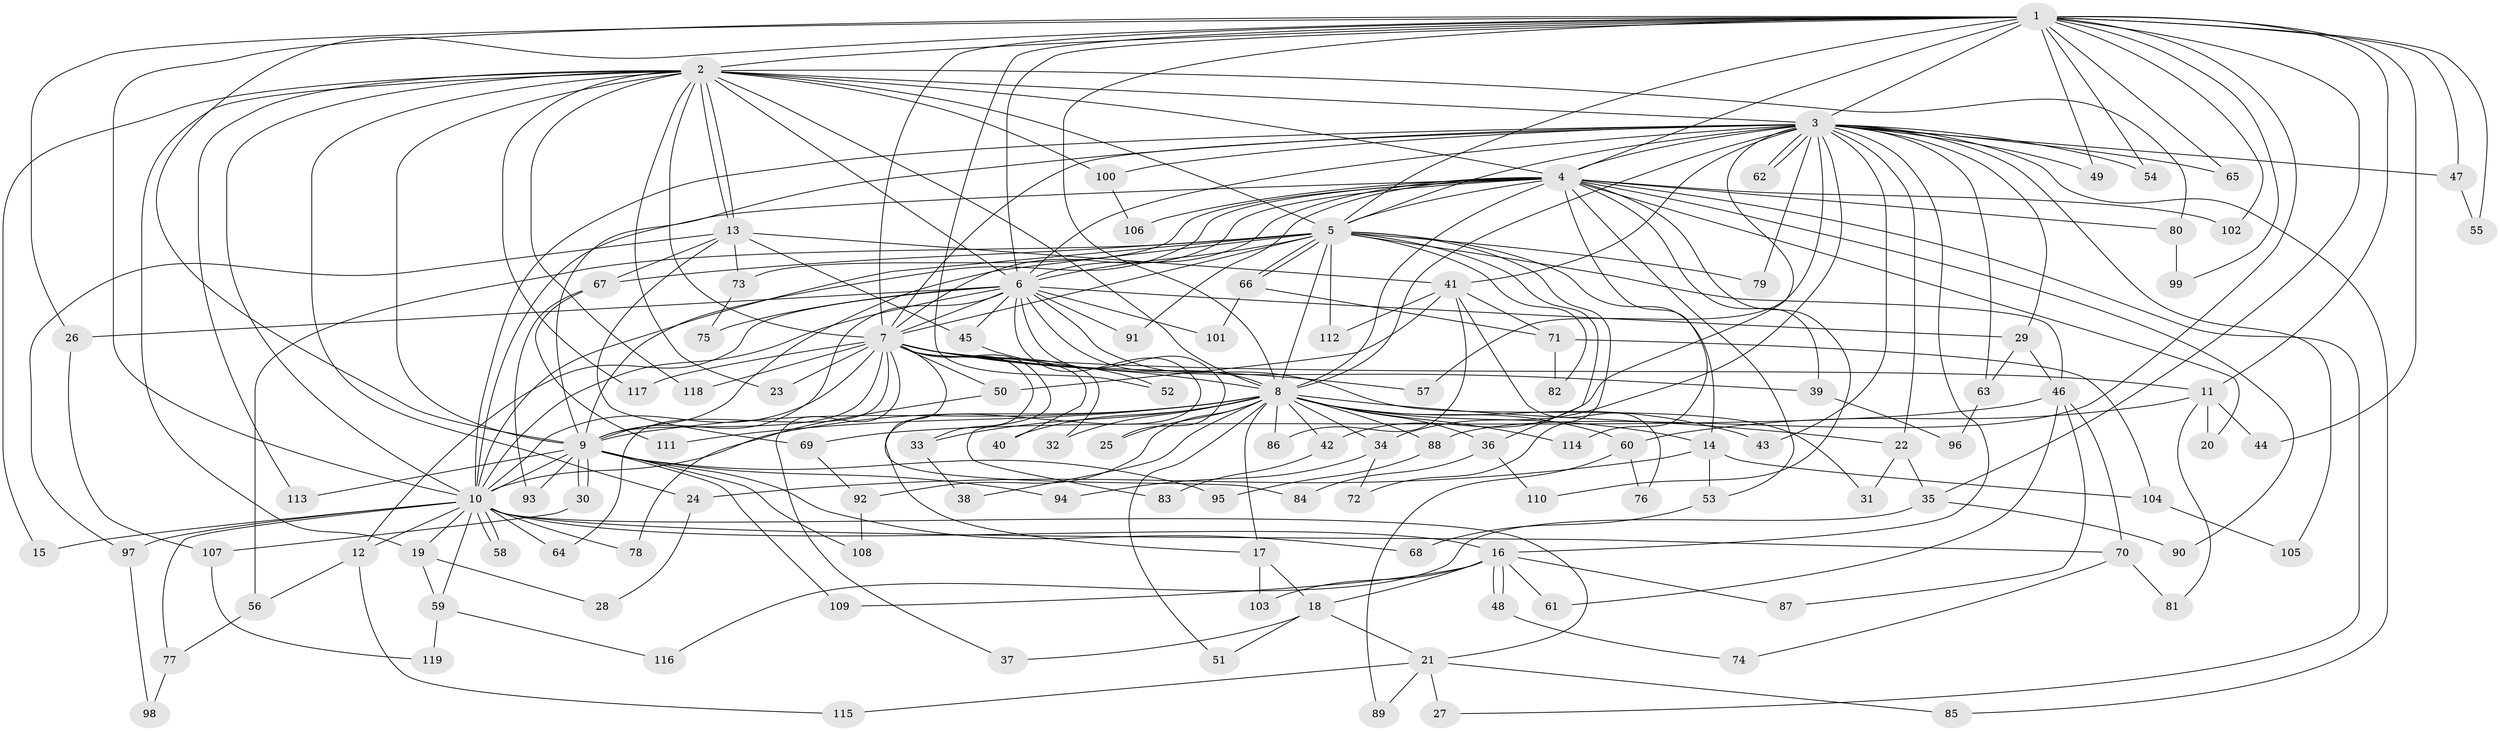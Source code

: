 // coarse degree distribution, {20: 0.022727272727272728, 29: 0.011363636363636364, 25: 0.011363636363636364, 19: 0.03409090909090909, 23: 0.011363636363636364, 17: 0.011363636363636364, 5: 0.022727272727272728, 4: 0.14772727272727273, 10: 0.011363636363636364, 6: 0.022727272727272728, 2: 0.4431818181818182, 8: 0.011363636363636364, 3: 0.2159090909090909, 7: 0.022727272727272728}
// Generated by graph-tools (version 1.1) at 2025/23/03/03/25 07:23:47]
// undirected, 119 vertices, 263 edges
graph export_dot {
graph [start="1"]
  node [color=gray90,style=filled];
  1;
  2;
  3;
  4;
  5;
  6;
  7;
  8;
  9;
  10;
  11;
  12;
  13;
  14;
  15;
  16;
  17;
  18;
  19;
  20;
  21;
  22;
  23;
  24;
  25;
  26;
  27;
  28;
  29;
  30;
  31;
  32;
  33;
  34;
  35;
  36;
  37;
  38;
  39;
  40;
  41;
  42;
  43;
  44;
  45;
  46;
  47;
  48;
  49;
  50;
  51;
  52;
  53;
  54;
  55;
  56;
  57;
  58;
  59;
  60;
  61;
  62;
  63;
  64;
  65;
  66;
  67;
  68;
  69;
  70;
  71;
  72;
  73;
  74;
  75;
  76;
  77;
  78;
  79;
  80;
  81;
  82;
  83;
  84;
  85;
  86;
  87;
  88;
  89;
  90;
  91;
  92;
  93;
  94;
  95;
  96;
  97;
  98;
  99;
  100;
  101;
  102;
  103;
  104;
  105;
  106;
  107;
  108;
  109;
  110;
  111;
  112;
  113;
  114;
  115;
  116;
  117;
  118;
  119;
  1 -- 2;
  1 -- 3;
  1 -- 4;
  1 -- 5;
  1 -- 6;
  1 -- 7;
  1 -- 8;
  1 -- 9;
  1 -- 10;
  1 -- 11;
  1 -- 26;
  1 -- 35;
  1 -- 44;
  1 -- 47;
  1 -- 49;
  1 -- 52;
  1 -- 54;
  1 -- 55;
  1 -- 65;
  1 -- 88;
  1 -- 99;
  1 -- 102;
  2 -- 3;
  2 -- 4;
  2 -- 5;
  2 -- 6;
  2 -- 7;
  2 -- 8;
  2 -- 9;
  2 -- 10;
  2 -- 13;
  2 -- 13;
  2 -- 15;
  2 -- 19;
  2 -- 23;
  2 -- 24;
  2 -- 80;
  2 -- 100;
  2 -- 113;
  2 -- 117;
  2 -- 118;
  3 -- 4;
  3 -- 5;
  3 -- 6;
  3 -- 7;
  3 -- 8;
  3 -- 9;
  3 -- 10;
  3 -- 16;
  3 -- 22;
  3 -- 29;
  3 -- 34;
  3 -- 41;
  3 -- 42;
  3 -- 43;
  3 -- 47;
  3 -- 49;
  3 -- 54;
  3 -- 57;
  3 -- 62;
  3 -- 62;
  3 -- 63;
  3 -- 65;
  3 -- 79;
  3 -- 85;
  3 -- 100;
  3 -- 105;
  4 -- 5;
  4 -- 6;
  4 -- 7;
  4 -- 8;
  4 -- 9;
  4 -- 10;
  4 -- 20;
  4 -- 27;
  4 -- 39;
  4 -- 53;
  4 -- 73;
  4 -- 80;
  4 -- 90;
  4 -- 91;
  4 -- 102;
  4 -- 106;
  4 -- 110;
  4 -- 114;
  5 -- 6;
  5 -- 7;
  5 -- 8;
  5 -- 9;
  5 -- 10;
  5 -- 14;
  5 -- 36;
  5 -- 46;
  5 -- 56;
  5 -- 66;
  5 -- 66;
  5 -- 67;
  5 -- 72;
  5 -- 79;
  5 -- 82;
  5 -- 112;
  6 -- 7;
  6 -- 8;
  6 -- 9;
  6 -- 10;
  6 -- 12;
  6 -- 17;
  6 -- 25;
  6 -- 26;
  6 -- 29;
  6 -- 31;
  6 -- 45;
  6 -- 75;
  6 -- 91;
  6 -- 101;
  7 -- 8;
  7 -- 9;
  7 -- 10;
  7 -- 11;
  7 -- 23;
  7 -- 32;
  7 -- 33;
  7 -- 37;
  7 -- 39;
  7 -- 40;
  7 -- 50;
  7 -- 57;
  7 -- 64;
  7 -- 83;
  7 -- 84;
  7 -- 117;
  7 -- 118;
  8 -- 9;
  8 -- 10;
  8 -- 14;
  8 -- 17;
  8 -- 22;
  8 -- 25;
  8 -- 32;
  8 -- 33;
  8 -- 34;
  8 -- 36;
  8 -- 38;
  8 -- 40;
  8 -- 42;
  8 -- 43;
  8 -- 51;
  8 -- 60;
  8 -- 86;
  8 -- 88;
  8 -- 92;
  8 -- 111;
  8 -- 114;
  9 -- 10;
  9 -- 30;
  9 -- 30;
  9 -- 68;
  9 -- 93;
  9 -- 94;
  9 -- 95;
  9 -- 108;
  9 -- 109;
  9 -- 113;
  10 -- 12;
  10 -- 15;
  10 -- 16;
  10 -- 19;
  10 -- 21;
  10 -- 58;
  10 -- 58;
  10 -- 59;
  10 -- 64;
  10 -- 70;
  10 -- 77;
  10 -- 78;
  10 -- 97;
  11 -- 20;
  11 -- 44;
  11 -- 60;
  11 -- 81;
  12 -- 56;
  12 -- 115;
  13 -- 41;
  13 -- 45;
  13 -- 67;
  13 -- 69;
  13 -- 73;
  13 -- 97;
  14 -- 24;
  14 -- 53;
  14 -- 104;
  16 -- 18;
  16 -- 48;
  16 -- 48;
  16 -- 61;
  16 -- 87;
  16 -- 103;
  16 -- 109;
  17 -- 18;
  17 -- 103;
  18 -- 21;
  18 -- 37;
  18 -- 51;
  19 -- 28;
  19 -- 59;
  21 -- 27;
  21 -- 85;
  21 -- 89;
  21 -- 115;
  22 -- 31;
  22 -- 35;
  24 -- 28;
  26 -- 107;
  29 -- 46;
  29 -- 63;
  30 -- 107;
  33 -- 38;
  34 -- 72;
  34 -- 94;
  35 -- 90;
  35 -- 116;
  36 -- 84;
  36 -- 110;
  39 -- 96;
  41 -- 50;
  41 -- 71;
  41 -- 76;
  41 -- 86;
  41 -- 112;
  42 -- 83;
  45 -- 52;
  46 -- 61;
  46 -- 69;
  46 -- 70;
  46 -- 87;
  47 -- 55;
  48 -- 74;
  50 -- 78;
  53 -- 68;
  56 -- 77;
  59 -- 116;
  59 -- 119;
  60 -- 76;
  60 -- 89;
  63 -- 96;
  66 -- 71;
  66 -- 101;
  67 -- 93;
  67 -- 111;
  69 -- 92;
  70 -- 74;
  70 -- 81;
  71 -- 82;
  71 -- 104;
  73 -- 75;
  77 -- 98;
  80 -- 99;
  88 -- 95;
  92 -- 108;
  97 -- 98;
  100 -- 106;
  104 -- 105;
  107 -- 119;
}

